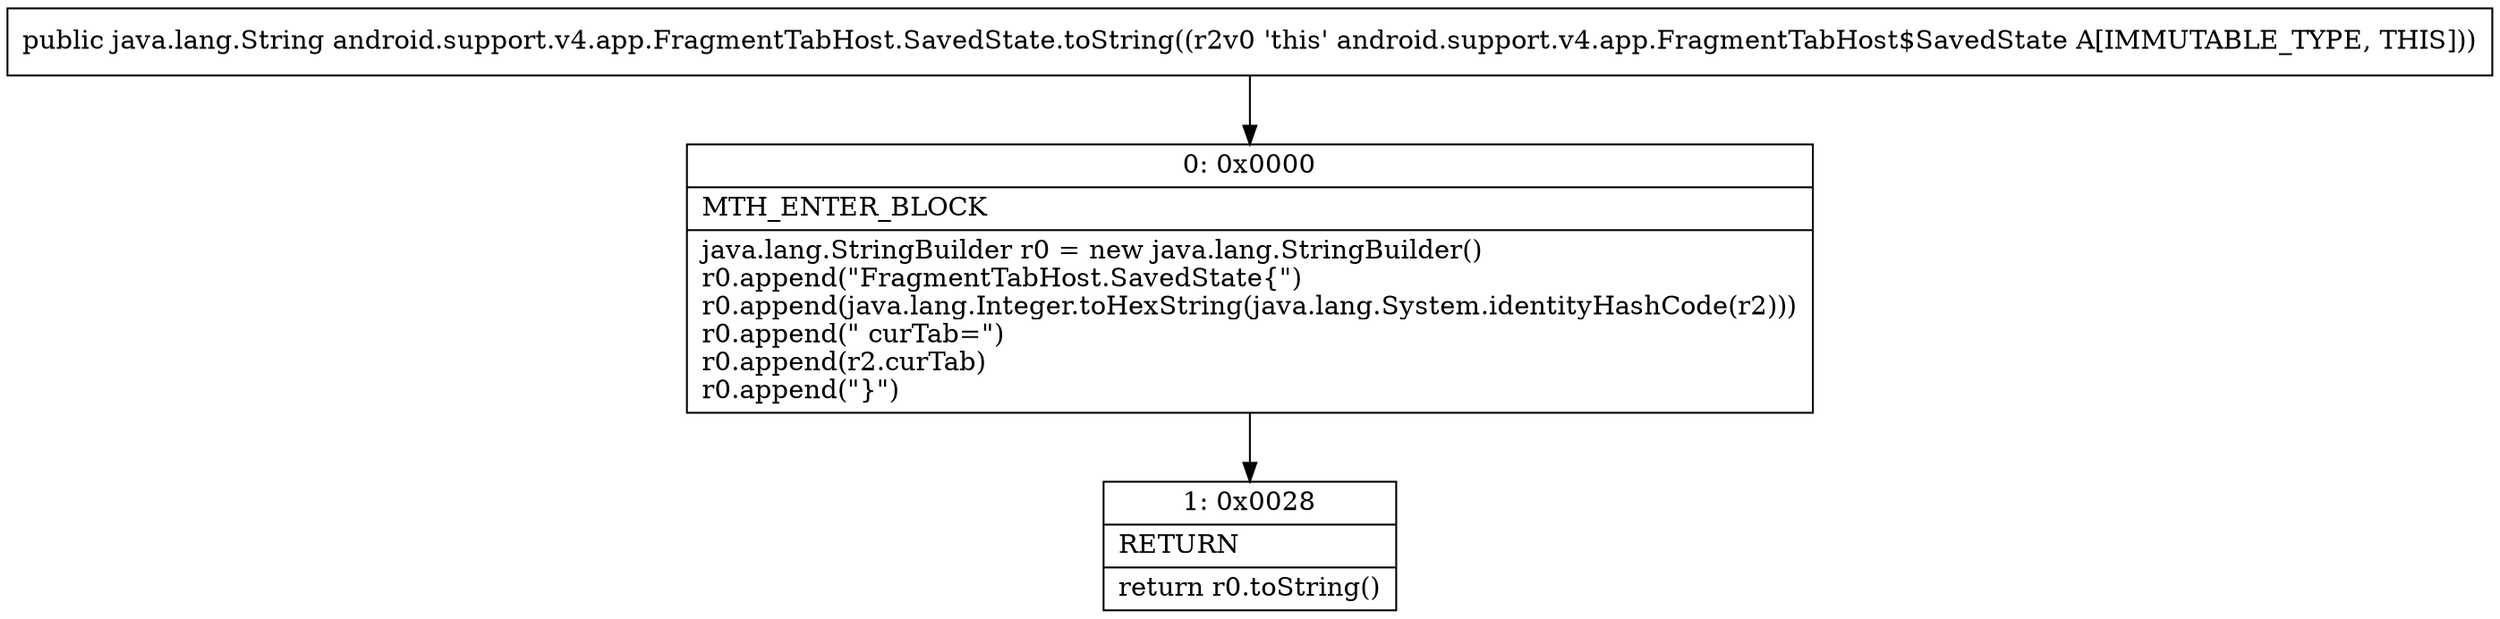 digraph "CFG forandroid.support.v4.app.FragmentTabHost.SavedState.toString()Ljava\/lang\/String;" {
Node_0 [shape=record,label="{0\:\ 0x0000|MTH_ENTER_BLOCK\l|java.lang.StringBuilder r0 = new java.lang.StringBuilder()\lr0.append(\"FragmentTabHost.SavedState\{\")\lr0.append(java.lang.Integer.toHexString(java.lang.System.identityHashCode(r2)))\lr0.append(\" curTab=\")\lr0.append(r2.curTab)\lr0.append(\"\}\")\l}"];
Node_1 [shape=record,label="{1\:\ 0x0028|RETURN\l|return r0.toString()\l}"];
MethodNode[shape=record,label="{public java.lang.String android.support.v4.app.FragmentTabHost.SavedState.toString((r2v0 'this' android.support.v4.app.FragmentTabHost$SavedState A[IMMUTABLE_TYPE, THIS])) }"];
MethodNode -> Node_0;
Node_0 -> Node_1;
}

